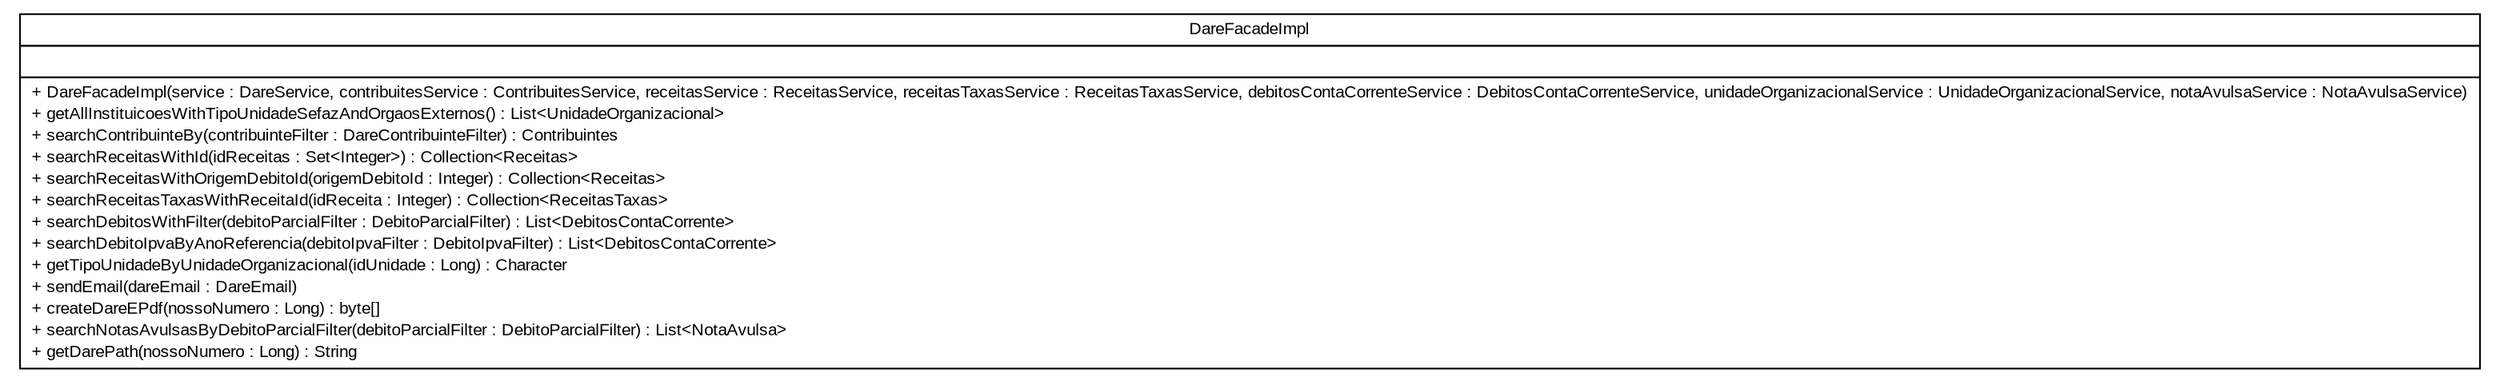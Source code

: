 #!/usr/local/bin/dot
#
# Class diagram 
# Generated by UMLGraph version R5_6 (http://www.umlgraph.org/)
#

digraph G {
	edge [fontname="arial",fontsize=10,labelfontname="arial",labelfontsize=10];
	node [fontname="arial",fontsize=10,shape=plaintext];
	nodesep=0.25;
	ranksep=0.5;
	// br.gov.to.sefaz.arr.dare.facade.impl.DareFacadeImpl
	c1555 [label=<<table title="br.gov.to.sefaz.arr.dare.facade.impl.DareFacadeImpl" border="0" cellborder="1" cellspacing="0" cellpadding="2" port="p" href="./DareFacadeImpl.html">
		<tr><td><table border="0" cellspacing="0" cellpadding="1">
<tr><td align="center" balign="center"> DareFacadeImpl </td></tr>
		</table></td></tr>
		<tr><td><table border="0" cellspacing="0" cellpadding="1">
<tr><td align="left" balign="left">  </td></tr>
		</table></td></tr>
		<tr><td><table border="0" cellspacing="0" cellpadding="1">
<tr><td align="left" balign="left"> + DareFacadeImpl(service : DareService, contribuitesService : ContribuitesService, receitasService : ReceitasService, receitasTaxasService : ReceitasTaxasService, debitosContaCorrenteService : DebitosContaCorrenteService, unidadeOrganizacionalService : UnidadeOrganizacionalService, notaAvulsaService : NotaAvulsaService) </td></tr>
<tr><td align="left" balign="left"> + getAllInstituicoesWithTipoUnidadeSefazAndOrgaosExternos() : List&lt;UnidadeOrganizacional&gt; </td></tr>
<tr><td align="left" balign="left"> + searchContribuinteBy(contribuinteFilter : DareContribuinteFilter) : Contribuintes </td></tr>
<tr><td align="left" balign="left"> + searchReceitasWithId(idReceitas : Set&lt;Integer&gt;) : Collection&lt;Receitas&gt; </td></tr>
<tr><td align="left" balign="left"> + searchReceitasWithOrigemDebitoId(origemDebitoId : Integer) : Collection&lt;Receitas&gt; </td></tr>
<tr><td align="left" balign="left"> + searchReceitasTaxasWithReceitaId(idReceita : Integer) : Collection&lt;ReceitasTaxas&gt; </td></tr>
<tr><td align="left" balign="left"> + searchDebitosWithFilter(debitoParcialFilter : DebitoParcialFilter) : List&lt;DebitosContaCorrente&gt; </td></tr>
<tr><td align="left" balign="left"> + searchDebitoIpvaByAnoReferencia(debitoIpvaFilter : DebitoIpvaFilter) : List&lt;DebitosContaCorrente&gt; </td></tr>
<tr><td align="left" balign="left"> + getTipoUnidadeByUnidadeOrganizacional(idUnidade : Long) : Character </td></tr>
<tr><td align="left" balign="left"> + sendEmail(dareEmail : DareEmail) </td></tr>
<tr><td align="left" balign="left"> + createDareEPdf(nossoNumero : Long) : byte[] </td></tr>
<tr><td align="left" balign="left"> + searchNotasAvulsasByDebitoParcialFilter(debitoParcialFilter : DebitoParcialFilter) : List&lt;NotaAvulsa&gt; </td></tr>
<tr><td align="left" balign="left"> + getDarePath(nossoNumero : Long) : String </td></tr>
		</table></td></tr>
		</table>>, URL="./DareFacadeImpl.html", fontname="arial", fontcolor="black", fontsize=10.0];
}

